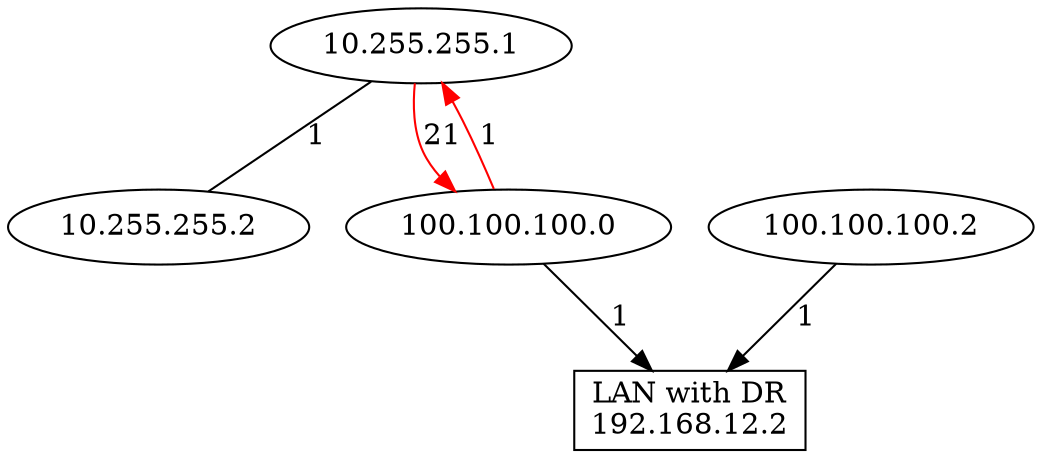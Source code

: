 digraph Topology {
	h10x255x255x1 [label="10.255.255.1"]
	h10x255x255x2 [label="10.255.255.2"]
	h100x100x100x0 [label="100.100.100.0"]
	h100x100x100x2 [label="100.100.100.2"]
	t192x168x12x2 [label="LAN with DR\n192.168.12.2", shape=box]
	h100x100x100x0 -> t192x168x12x2[label="1"]
	h100x100x100x2 -> t192x168x12x2[label="1"]
	h10x255x255x1 -> h10x255x255x2[label="1", dir=none]
	h10x255x255x1 -> h100x100x100x0[label="21", dir=forward color="red"]
	h100x100x100x0 -> h10x255x255x1[label="1", dir=forward color="red"]
}
